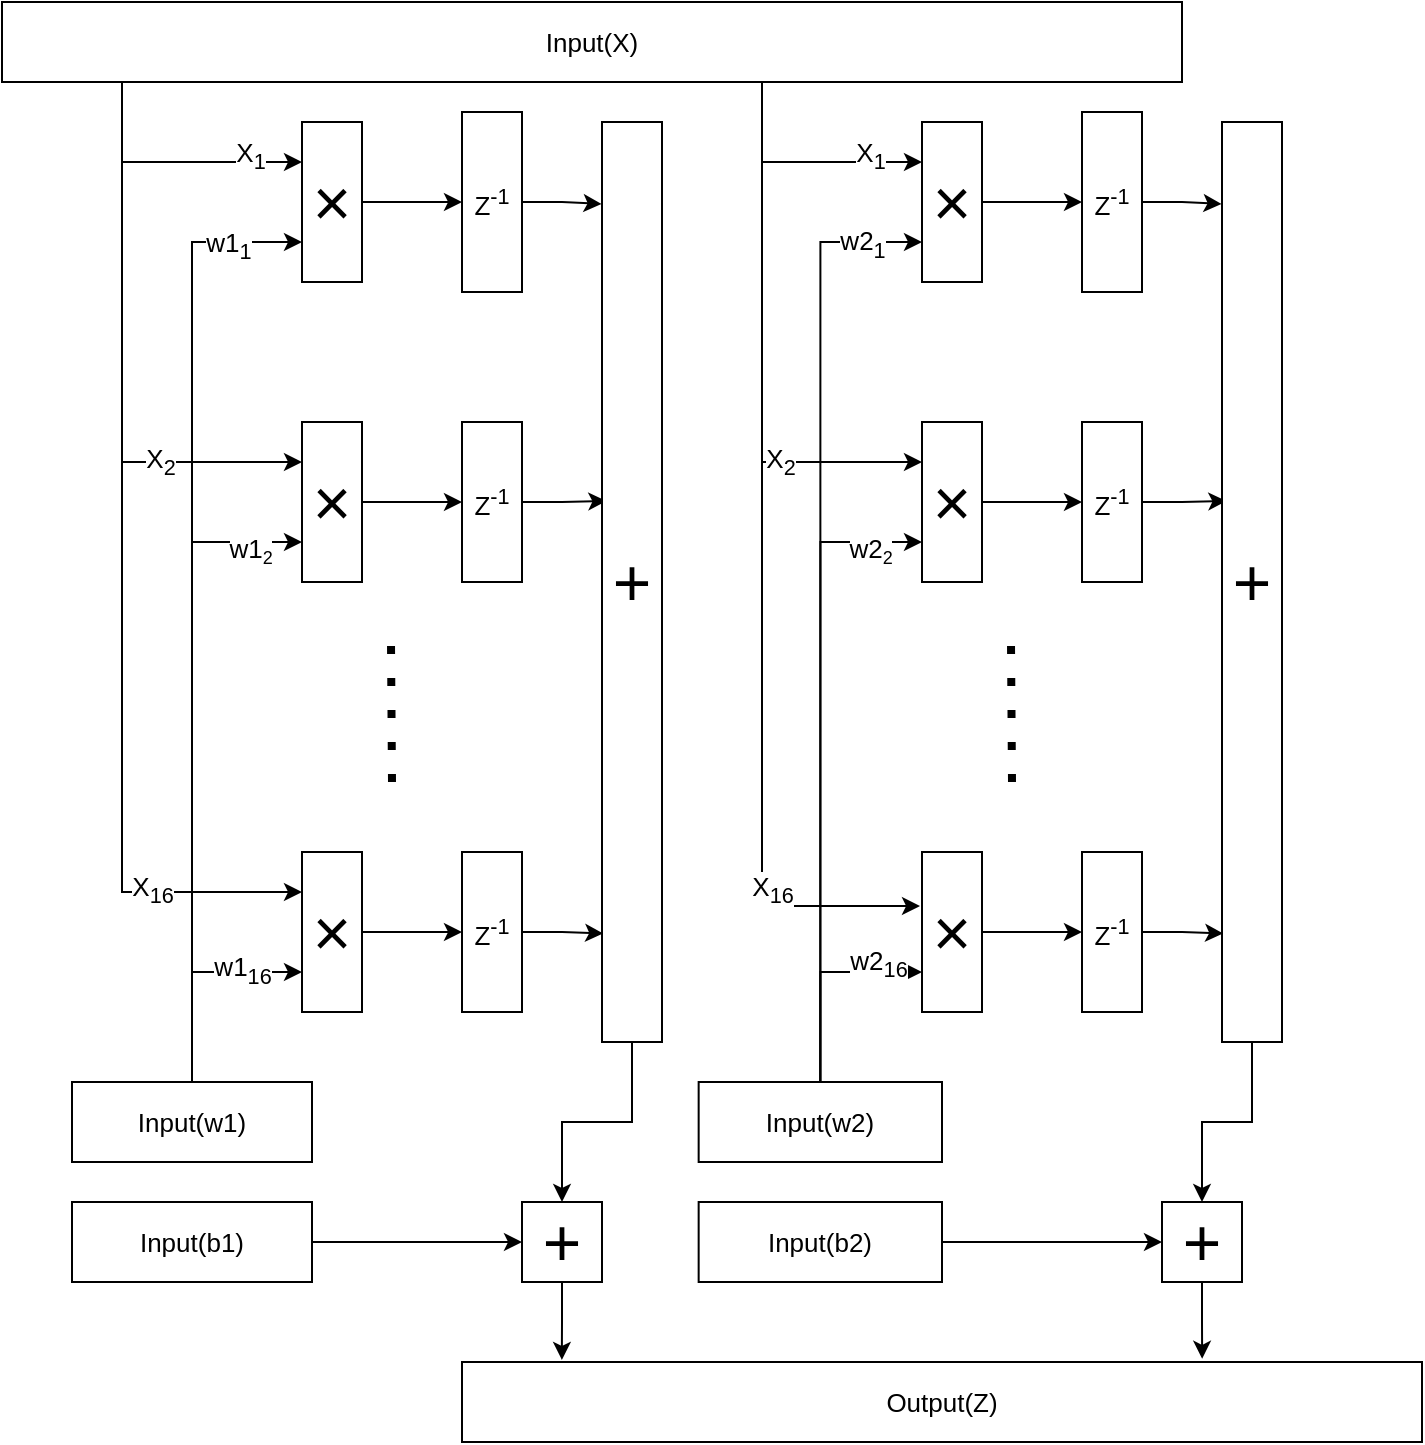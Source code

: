 <mxfile>
    <diagram id="fEEbwHyPWGcvaoZojhtY" name="ページ1">
        <mxGraphModel dx="1280" dy="940" grid="1" gridSize="10" guides="1" tooltips="1" connect="1" arrows="1" fold="1" page="1" pageScale="1" pageWidth="827" pageHeight="1169" math="0" shadow="0">
            <root>
                <mxCell id="0"/>
                <mxCell id="1" parent="0"/>
                <mxCell id="107" style="edgeStyle=orthogonalEdgeStyle;rounded=0;html=1;exitX=1;exitY=0.5;exitDx=0;exitDy=0;entryX=-0.007;entryY=0.089;entryDx=0;entryDy=0;entryPerimeter=0;fontSize=13;" parent="1" source="22" target="46" edge="1">
                    <mxGeometry relative="1" as="geometry"/>
                </mxCell>
                <mxCell id="22" value="Z&lt;sup&gt;-1&lt;/sup&gt;" style="rounded=0;whiteSpace=wrap;html=1;fontSize=13;" parent="1" vertex="1">
                    <mxGeometry x="250" y="215" width="30" height="90" as="geometry"/>
                </mxCell>
                <mxCell id="31" style="edgeStyle=none;html=1;exitX=1;exitY=0.5;exitDx=0;exitDy=0;exitPerimeter=0;entryX=0;entryY=0.5;entryDx=0;entryDy=0;fontSize=13;" parent="1" target="33" edge="1">
                    <mxGeometry relative="1" as="geometry">
                        <mxPoint x="200" y="410" as="sourcePoint"/>
                    </mxGeometry>
                </mxCell>
                <mxCell id="49" style="edgeStyle=elbowEdgeStyle;rounded=0;html=1;exitX=1;exitY=0.5;exitDx=0;exitDy=0;entryX=0.073;entryY=0.412;entryDx=0;entryDy=0;strokeWidth=1;fontSize=13;entryPerimeter=0;" parent="1" source="33" target="46" edge="1">
                    <mxGeometry relative="1" as="geometry">
                        <Array as="points">
                            <mxPoint x="300" y="400"/>
                        </Array>
                    </mxGeometry>
                </mxCell>
                <mxCell id="33" value="Z&lt;sup&gt;-1&lt;/sup&gt;" style="rounded=0;whiteSpace=wrap;html=1;fontSize=13;" parent="1" vertex="1">
                    <mxGeometry x="250" y="370" width="30" height="80" as="geometry"/>
                </mxCell>
                <mxCell id="35" style="edgeStyle=elbowEdgeStyle;html=1;entryX=0;entryY=0.25;entryDx=0;entryDy=0;fontSize=13;rounded=0;startArrow=none;" parent="1" target="87" edge="1">
                    <mxGeometry relative="1" as="geometry">
                        <mxPoint x="80" y="200" as="sourcePoint"/>
                        <Array as="points">
                            <mxPoint x="80" y="220"/>
                            <mxPoint x="80" y="250"/>
                            <mxPoint x="80" y="230"/>
                            <mxPoint x="85" y="230"/>
                        </Array>
                        <mxPoint x="165" y="247.32" as="targetPoint"/>
                    </mxGeometry>
                </mxCell>
                <mxCell id="41" value="X&lt;sub&gt;1&lt;/sub&gt;" style="edgeLabel;html=1;align=center;verticalAlign=middle;resizable=0;points=[];fontSize=13;" parent="35" vertex="1" connectable="0">
                    <mxGeometry x="0.599" y="3" relative="1" as="geometry">
                        <mxPoint as="offset"/>
                    </mxGeometry>
                </mxCell>
                <mxCell id="36" style="edgeStyle=elbowEdgeStyle;rounded=0;html=1;exitX=0;exitY=0.25;exitDx=0;exitDy=0;fontSize=13;entryX=0;entryY=0.25;entryDx=0;entryDy=0;" parent="1" source="34" target="88" edge="1">
                    <mxGeometry relative="1" as="geometry">
                        <Array as="points">
                            <mxPoint x="80" y="290"/>
                        </Array>
                        <mxPoint x="160" y="397" as="targetPoint"/>
                    </mxGeometry>
                </mxCell>
                <mxCell id="42" value="X&lt;sub&gt;2&lt;/sub&gt;" style="edgeLabel;html=1;align=center;verticalAlign=middle;resizable=0;points=[];fontSize=13;" parent="36" vertex="1" connectable="0">
                    <mxGeometry x="0.574" relative="1" as="geometry">
                        <mxPoint x="7" as="offset"/>
                    </mxGeometry>
                </mxCell>
                <mxCell id="101" style="edgeStyle=orthogonalEdgeStyle;rounded=0;html=1;exitX=0;exitY=0.25;exitDx=0;exitDy=0;entryX=0;entryY=0.25;entryDx=0;entryDy=0;fontSize=13;" parent="1" source="34" target="99" edge="1">
                    <mxGeometry relative="1" as="geometry">
                        <Array as="points">
                            <mxPoint x="80" y="200"/>
                            <mxPoint x="80" y="605"/>
                        </Array>
                    </mxGeometry>
                </mxCell>
                <mxCell id="109" value="X&lt;sub&gt;16&lt;/sub&gt;" style="edgeLabel;html=1;align=center;verticalAlign=middle;resizable=0;points=[];fontSize=13;" parent="101" vertex="1" connectable="0">
                    <mxGeometry x="0.74" y="1" relative="1" as="geometry">
                        <mxPoint as="offset"/>
                    </mxGeometry>
                </mxCell>
                <mxCell id="133" style="edgeStyle=orthogonalEdgeStyle;rounded=0;html=1;exitX=0;exitY=0.75;exitDx=0;exitDy=0;entryX=0;entryY=0.25;entryDx=0;entryDy=0;fontSize=13;" parent="1" source="34" target="126" edge="1">
                    <mxGeometry relative="1" as="geometry">
                        <Array as="points">
                            <mxPoint x="400" y="200"/>
                            <mxPoint x="400" y="240"/>
                        </Array>
                    </mxGeometry>
                </mxCell>
                <mxCell id="134" style="edgeStyle=orthogonalEdgeStyle;rounded=0;html=1;exitX=0;exitY=0.75;exitDx=0;exitDy=0;entryX=0;entryY=0.25;entryDx=0;entryDy=0;fontSize=13;" parent="1" source="34" target="127" edge="1">
                    <mxGeometry relative="1" as="geometry">
                        <Array as="points">
                            <mxPoint x="400" y="200"/>
                            <mxPoint x="400" y="390"/>
                        </Array>
                    </mxGeometry>
                </mxCell>
                <mxCell id="135" style="edgeStyle=orthogonalEdgeStyle;rounded=0;html=1;exitX=0;exitY=0.75;exitDx=0;exitDy=0;entryX=-0.033;entryY=0.338;entryDx=0;entryDy=0;entryPerimeter=0;fontSize=13;" parent="1" source="34" target="130" edge="1">
                    <mxGeometry relative="1" as="geometry">
                        <Array as="points">
                            <mxPoint x="400" y="200"/>
                            <mxPoint x="400" y="612"/>
                        </Array>
                    </mxGeometry>
                </mxCell>
                <mxCell id="34" value="Input(X)" style="rounded=0;whiteSpace=wrap;html=1;fontSize=13;direction=north;" parent="1" vertex="1">
                    <mxGeometry x="20" y="160" width="590" height="40" as="geometry"/>
                </mxCell>
                <mxCell id="102" style="edgeStyle=orthogonalEdgeStyle;rounded=0;html=1;exitX=1;exitY=0.5;exitDx=0;exitDy=0;entryX=0;entryY=0.75;entryDx=0;entryDy=0;fontSize=13;" parent="1" source="38" target="99" edge="1">
                    <mxGeometry relative="1" as="geometry">
                        <Array as="points">
                            <mxPoint x="115" y="645"/>
                        </Array>
                    </mxGeometry>
                </mxCell>
                <mxCell id="110" value="w&lt;span style=&quot;background-color: light-dark(#ffffff, var(--ge-dark-color, #121212));&quot;&gt;1&lt;/span&gt;&lt;sub style=&quot;background-color: light-dark(#ffffff, var(--ge-dark-color, #121212));&quot;&gt;16&lt;/sub&gt;" style="edgeLabel;html=1;align=center;verticalAlign=middle;resizable=0;points=[];fontSize=13;" parent="102" vertex="1" connectable="0">
                    <mxGeometry x="0.222" y="1" relative="1" as="geometry">
                        <mxPoint x="13" as="offset"/>
                    </mxGeometry>
                </mxCell>
                <mxCell id="103" style="edgeStyle=orthogonalEdgeStyle;rounded=0;html=1;exitX=1;exitY=0.5;exitDx=0;exitDy=0;entryX=0;entryY=0.75;entryDx=0;entryDy=0;fontSize=13;" parent="1" source="38" target="88" edge="1">
                    <mxGeometry relative="1" as="geometry"/>
                </mxCell>
                <mxCell id="104" style="edgeStyle=orthogonalEdgeStyle;rounded=0;html=1;exitX=1;exitY=0.5;exitDx=0;exitDy=0;entryX=0;entryY=0.75;entryDx=0;entryDy=0;fontSize=13;" parent="1" source="38" target="87" edge="1">
                    <mxGeometry relative="1" as="geometry"/>
                </mxCell>
                <mxCell id="140" value="w1&lt;sub&gt;1&lt;/sub&gt;" style="edgeLabel;html=1;align=center;verticalAlign=middle;resizable=0;points=[];fontSize=13;" parent="104" vertex="1" connectable="0">
                    <mxGeometry x="0.843" y="-2" relative="1" as="geometry">
                        <mxPoint as="offset"/>
                    </mxGeometry>
                </mxCell>
                <mxCell id="38" value="Input(w1)" style="rounded=0;whiteSpace=wrap;html=1;fontSize=13;direction=north;" parent="1" vertex="1">
                    <mxGeometry x="55" y="700" width="120" height="40" as="geometry"/>
                </mxCell>
                <mxCell id="43" value="" style="endArrow=none;dashed=1;html=1;dashPattern=1 3;strokeWidth=4;rounded=0;fontSize=13;" parent="1" edge="1">
                    <mxGeometry width="50" height="50" relative="1" as="geometry">
                        <mxPoint x="215" y="550" as="sourcePoint"/>
                        <mxPoint x="214.5" y="480" as="targetPoint"/>
                    </mxGeometry>
                </mxCell>
                <mxCell id="146" style="edgeStyle=orthogonalEdgeStyle;rounded=0;html=1;exitX=0.5;exitY=1;exitDx=0;exitDy=0;fontSize=13;" parent="1" source="46" target="145" edge="1">
                    <mxGeometry relative="1" as="geometry"/>
                </mxCell>
                <mxCell id="46" value="&lt;font style=&quot;font-size: 33px;&quot;&gt;+&lt;/font&gt;" style="rounded=0;whiteSpace=wrap;html=1;fontSize=13;" parent="1" vertex="1">
                    <mxGeometry x="320" y="220" width="30" height="460" as="geometry"/>
                </mxCell>
                <mxCell id="53" value="Output(Z)" style="whiteSpace=wrap;html=1;fontSize=13;rounded=0;" parent="1" vertex="1">
                    <mxGeometry x="250" y="840" width="480" height="40" as="geometry"/>
                </mxCell>
                <mxCell id="136" style="edgeStyle=orthogonalEdgeStyle;rounded=0;html=1;exitX=1;exitY=0.5;exitDx=0;exitDy=0;entryX=0;entryY=0.75;entryDx=0;entryDy=0;fontSize=13;" parent="1" source="68" target="126" edge="1">
                    <mxGeometry relative="1" as="geometry">
                        <Array as="points">
                            <mxPoint x="430" y="700"/>
                            <mxPoint x="430" y="280"/>
                        </Array>
                    </mxGeometry>
                </mxCell>
                <mxCell id="141" value="w&lt;span style=&quot;background-color: light-dark(#ffffff, var(--ge-dark-color, #121212));&quot;&gt;2&lt;/span&gt;&lt;sub style=&quot;background-color: light-dark(#ffffff, var(--ge-dark-color, #121212));&quot;&gt;1&lt;/sub&gt;" style="edgeLabel;html=1;align=center;verticalAlign=middle;resizable=0;points=[];fontSize=13;" parent="136" vertex="1" connectable="0">
                    <mxGeometry x="0.845" y="-1" relative="1" as="geometry">
                        <mxPoint x="6" as="offset"/>
                    </mxGeometry>
                </mxCell>
                <mxCell id="137" style="edgeStyle=orthogonalEdgeStyle;rounded=0;html=1;exitX=1;exitY=0.5;exitDx=0;exitDy=0;entryX=0;entryY=0.75;entryDx=0;entryDy=0;fontSize=13;" parent="1" source="68" target="127" edge="1">
                    <mxGeometry relative="1" as="geometry">
                        <Array as="points">
                            <mxPoint x="430" y="700"/>
                            <mxPoint x="430" y="430"/>
                        </Array>
                    </mxGeometry>
                </mxCell>
                <mxCell id="138" style="edgeStyle=orthogonalEdgeStyle;rounded=0;html=1;exitX=1;exitY=0.5;exitDx=0;exitDy=0;entryX=0;entryY=0.75;entryDx=0;entryDy=0;fontSize=13;" parent="1" source="68" target="130" edge="1">
                    <mxGeometry relative="1" as="geometry">
                        <Array as="points">
                            <mxPoint x="430" y="700"/>
                            <mxPoint x="430" y="645"/>
                        </Array>
                    </mxGeometry>
                </mxCell>
                <mxCell id="68" value="Input(w2)" style="rounded=0;whiteSpace=wrap;html=1;fontSize=13;direction=north;" parent="1" vertex="1">
                    <mxGeometry x="368.33" y="700" width="121.67" height="40" as="geometry"/>
                </mxCell>
                <mxCell id="91" style="edgeStyle=none;html=1;exitX=1;exitY=0.5;exitDx=0;exitDy=0;entryX=0;entryY=0.5;entryDx=0;entryDy=0;" parent="1" source="87" target="22" edge="1">
                    <mxGeometry relative="1" as="geometry"/>
                </mxCell>
                <mxCell id="87" value="&lt;span style=&quot;font-size: 33px;&quot;&gt;×&lt;/span&gt;" style="rounded=0;whiteSpace=wrap;html=1;fontSize=13;" parent="1" vertex="1">
                    <mxGeometry x="170" y="220" width="30" height="80" as="geometry"/>
                </mxCell>
                <mxCell id="88" value="&lt;span style=&quot;font-size: 33px;&quot;&gt;×&lt;/span&gt;" style="rounded=0;whiteSpace=wrap;html=1;fontSize=13;" parent="1" vertex="1">
                    <mxGeometry x="170" y="370" width="30" height="80" as="geometry"/>
                </mxCell>
                <mxCell id="98" value="&lt;font style=&quot;font-size: 13px;&quot;&gt;w1&lt;/font&gt;&lt;font style=&quot;font-size: 10.833px;&quot;&gt;&lt;sub&gt;2&lt;/sub&gt;&lt;/font&gt;" style="edgeLabel;html=1;align=center;verticalAlign=middle;resizable=0;points=[];" parent="1" vertex="1" connectable="0">
                    <mxGeometry x="151.667" y="290" as="geometry">
                        <mxPoint x="-8" y="144" as="offset"/>
                    </mxGeometry>
                </mxCell>
                <mxCell id="105" style="edgeStyle=orthogonalEdgeStyle;rounded=0;html=1;exitX=1;exitY=0.5;exitDx=0;exitDy=0;entryX=0;entryY=0.5;entryDx=0;entryDy=0;fontSize=13;" parent="1" source="99" target="100" edge="1">
                    <mxGeometry relative="1" as="geometry"/>
                </mxCell>
                <mxCell id="99" value="&lt;span style=&quot;font-size: 33px;&quot;&gt;×&lt;/span&gt;" style="rounded=0;whiteSpace=wrap;html=1;fontSize=13;" parent="1" vertex="1">
                    <mxGeometry x="170" y="585" width="30" height="80" as="geometry"/>
                </mxCell>
                <mxCell id="108" style="edgeStyle=orthogonalEdgeStyle;rounded=0;html=1;exitX=1;exitY=0.5;exitDx=0;exitDy=0;entryX=0.02;entryY=0.882;entryDx=0;entryDy=0;entryPerimeter=0;fontSize=13;" parent="1" source="100" target="46" edge="1">
                    <mxGeometry relative="1" as="geometry"/>
                </mxCell>
                <mxCell id="100" value="Z&lt;sup&gt;-1&lt;/sup&gt;" style="rounded=0;whiteSpace=wrap;html=1;fontSize=13;" parent="1" vertex="1">
                    <mxGeometry x="250" y="585" width="30" height="80" as="geometry"/>
                </mxCell>
                <mxCell id="113" style="edgeStyle=orthogonalEdgeStyle;rounded=0;html=1;exitX=1;exitY=0.5;exitDx=0;exitDy=0;entryX=-0.007;entryY=0.089;entryDx=0;entryDy=0;entryPerimeter=0;fontSize=13;" parent="1" source="114" target="123" edge="1">
                    <mxGeometry relative="1" as="geometry"/>
                </mxCell>
                <mxCell id="114" value="Z&lt;sup&gt;-1&lt;/sup&gt;" style="rounded=0;whiteSpace=wrap;html=1;fontSize=13;" parent="1" vertex="1">
                    <mxGeometry x="560" y="215" width="30" height="90" as="geometry"/>
                </mxCell>
                <mxCell id="115" style="edgeStyle=none;html=1;exitX=1;exitY=0.5;exitDx=0;exitDy=0;exitPerimeter=0;entryX=0;entryY=0.5;entryDx=0;entryDy=0;fontSize=13;" parent="1" target="117" edge="1">
                    <mxGeometry relative="1" as="geometry">
                        <mxPoint x="510" y="410" as="sourcePoint"/>
                    </mxGeometry>
                </mxCell>
                <mxCell id="116" style="edgeStyle=elbowEdgeStyle;rounded=0;html=1;exitX=1;exitY=0.5;exitDx=0;exitDy=0;entryX=0.073;entryY=0.412;entryDx=0;entryDy=0;strokeWidth=1;fontSize=13;entryPerimeter=0;" parent="1" source="117" target="123" edge="1">
                    <mxGeometry relative="1" as="geometry">
                        <Array as="points">
                            <mxPoint x="610" y="400"/>
                        </Array>
                    </mxGeometry>
                </mxCell>
                <mxCell id="117" value="Z&lt;sup&gt;-1&lt;/sup&gt;" style="rounded=0;whiteSpace=wrap;html=1;fontSize=13;" parent="1" vertex="1">
                    <mxGeometry x="560" y="370" width="30" height="80" as="geometry"/>
                </mxCell>
                <mxCell id="118" value="X&lt;sub&gt;1&lt;/sub&gt;" style="edgeLabel;html=1;align=center;verticalAlign=middle;resizable=0;points=[];fontSize=13;" parent="1" vertex="1" connectable="0">
                    <mxGeometry x="453.529" y="237.0" as="geometry"/>
                </mxCell>
                <mxCell id="119" value="X&lt;sub&gt;2&lt;/sub&gt;" style="edgeLabel;html=1;align=center;verticalAlign=middle;resizable=0;points=[];fontSize=13;" parent="1" vertex="1" connectable="0">
                    <mxGeometry x="408.912" y="390" as="geometry"/>
                </mxCell>
                <mxCell id="120" value="X&lt;sub&gt;16&lt;/sub&gt;" style="edgeLabel;html=1;align=center;verticalAlign=middle;resizable=0;points=[];fontSize=13;" parent="1" vertex="1" connectable="0">
                    <mxGeometry x="404.499" y="604.049" as="geometry"/>
                </mxCell>
                <mxCell id="121" value="w2&lt;sub&gt;16&lt;/sub&gt;" style="edgeLabel;html=1;align=center;verticalAlign=middle;resizable=0;points=[];fontSize=13;" parent="1" vertex="1" connectable="0">
                    <mxGeometry x="450.175" y="609.996" as="geometry">
                        <mxPoint x="8" y="31" as="offset"/>
                    </mxGeometry>
                </mxCell>
                <mxCell id="122" value="" style="endArrow=none;dashed=1;html=1;dashPattern=1 3;strokeWidth=4;rounded=0;fontSize=13;" parent="1" edge="1">
                    <mxGeometry width="50" height="50" relative="1" as="geometry">
                        <mxPoint x="525" y="550" as="sourcePoint"/>
                        <mxPoint x="524.5" y="480" as="targetPoint"/>
                    </mxGeometry>
                </mxCell>
                <mxCell id="150" style="edgeStyle=orthogonalEdgeStyle;rounded=0;html=1;exitX=0.5;exitY=1;exitDx=0;exitDy=0;fontSize=13;" parent="1" source="123" target="149" edge="1">
                    <mxGeometry relative="1" as="geometry"/>
                </mxCell>
                <mxCell id="123" value="&lt;font style=&quot;font-size: 33px;&quot;&gt;+&lt;/font&gt;" style="rounded=0;whiteSpace=wrap;html=1;fontSize=13;" parent="1" vertex="1">
                    <mxGeometry x="630" y="220" width="30" height="460" as="geometry"/>
                </mxCell>
                <mxCell id="125" style="edgeStyle=none;html=1;exitX=1;exitY=0.5;exitDx=0;exitDy=0;entryX=0;entryY=0.5;entryDx=0;entryDy=0;" parent="1" source="126" target="114" edge="1">
                    <mxGeometry relative="1" as="geometry"/>
                </mxCell>
                <mxCell id="126" value="&lt;span style=&quot;font-size: 33px;&quot;&gt;×&lt;/span&gt;" style="rounded=0;whiteSpace=wrap;html=1;fontSize=13;" parent="1" vertex="1">
                    <mxGeometry x="480" y="220" width="30" height="80" as="geometry"/>
                </mxCell>
                <mxCell id="127" value="&lt;span style=&quot;font-size: 33px;&quot;&gt;×&lt;/span&gt;" style="rounded=0;whiteSpace=wrap;html=1;fontSize=13;" parent="1" vertex="1">
                    <mxGeometry x="480" y="370" width="30" height="80" as="geometry"/>
                </mxCell>
                <mxCell id="128" value="&lt;font style=&quot;font-size: 13px;&quot;&gt;w2&lt;/font&gt;&lt;font style=&quot;font-size: 10.833px;&quot;&gt;&lt;sub&gt;2&lt;/sub&gt;&lt;/font&gt;" style="edgeLabel;html=1;align=center;verticalAlign=middle;resizable=0;points=[];" parent="1" vertex="1" connectable="0">
                    <mxGeometry x="461.667" y="290" as="geometry">
                        <mxPoint x="-8" y="144" as="offset"/>
                    </mxGeometry>
                </mxCell>
                <mxCell id="129" style="edgeStyle=orthogonalEdgeStyle;rounded=0;html=1;exitX=1;exitY=0.5;exitDx=0;exitDy=0;entryX=0;entryY=0.5;entryDx=0;entryDy=0;fontSize=13;" parent="1" source="130" target="132" edge="1">
                    <mxGeometry relative="1" as="geometry"/>
                </mxCell>
                <mxCell id="130" value="&lt;span style=&quot;font-size: 33px;&quot;&gt;×&lt;/span&gt;" style="rounded=0;whiteSpace=wrap;html=1;fontSize=13;" parent="1" vertex="1">
                    <mxGeometry x="480" y="585" width="30" height="80" as="geometry"/>
                </mxCell>
                <mxCell id="131" style="edgeStyle=orthogonalEdgeStyle;rounded=0;html=1;exitX=1;exitY=0.5;exitDx=0;exitDy=0;entryX=0.02;entryY=0.882;entryDx=0;entryDy=0;entryPerimeter=0;fontSize=13;" parent="1" source="132" target="123" edge="1">
                    <mxGeometry relative="1" as="geometry"/>
                </mxCell>
                <mxCell id="132" value="Z&lt;sup&gt;-1&lt;/sup&gt;" style="rounded=0;whiteSpace=wrap;html=1;fontSize=13;" parent="1" vertex="1">
                    <mxGeometry x="560" y="585" width="30" height="80" as="geometry"/>
                </mxCell>
                <mxCell id="147" style="edgeStyle=orthogonalEdgeStyle;rounded=0;html=1;exitX=0.5;exitY=1;exitDx=0;exitDy=0;fontSize=13;" parent="1" source="142" target="145" edge="1">
                    <mxGeometry relative="1" as="geometry"/>
                </mxCell>
                <mxCell id="142" value="Input(b1)" style="rounded=0;whiteSpace=wrap;html=1;fontSize=13;direction=north;" parent="1" vertex="1">
                    <mxGeometry x="55" y="760" width="120" height="40" as="geometry"/>
                </mxCell>
                <mxCell id="151" style="edgeStyle=orthogonalEdgeStyle;rounded=0;html=1;exitX=0.5;exitY=1;exitDx=0;exitDy=0;entryX=0.5;entryY=1;entryDx=0;entryDy=0;fontSize=13;" parent="1" source="143" target="149" edge="1">
                    <mxGeometry relative="1" as="geometry"/>
                </mxCell>
                <mxCell id="143" value="Input(b2)" style="rounded=0;whiteSpace=wrap;html=1;fontSize=13;direction=north;" parent="1" vertex="1">
                    <mxGeometry x="368.33" y="760" width="121.67" height="40" as="geometry"/>
                </mxCell>
                <mxCell id="153" style="edgeStyle=orthogonalEdgeStyle;rounded=0;html=1;exitX=1;exitY=0.5;exitDx=0;exitDy=0;entryX=0.104;entryY=-0.026;entryDx=0;entryDy=0;entryPerimeter=0;fontSize=13;" parent="1" source="145" target="53" edge="1">
                    <mxGeometry relative="1" as="geometry"/>
                </mxCell>
                <mxCell id="145" value="&lt;font style=&quot;font-size: 33px;&quot;&gt;+&lt;/font&gt;" style="rounded=0;whiteSpace=wrap;html=1;fontSize=13;direction=south;" parent="1" vertex="1">
                    <mxGeometry x="280" y="760" width="40" height="40" as="geometry"/>
                </mxCell>
                <mxCell id="152" style="edgeStyle=orthogonalEdgeStyle;rounded=0;html=1;exitX=1;exitY=0.5;exitDx=0;exitDy=0;entryX=0.771;entryY=-0.04;entryDx=0;entryDy=0;entryPerimeter=0;fontSize=13;" parent="1" source="149" target="53" edge="1">
                    <mxGeometry relative="1" as="geometry"/>
                </mxCell>
                <mxCell id="149" value="&lt;font style=&quot;font-size: 33px;&quot;&gt;+&lt;/font&gt;" style="rounded=0;whiteSpace=wrap;html=1;fontSize=13;direction=south;" parent="1" vertex="1">
                    <mxGeometry x="600" y="760" width="40" height="40" as="geometry"/>
                </mxCell>
            </root>
        </mxGraphModel>
    </diagram>
</mxfile>